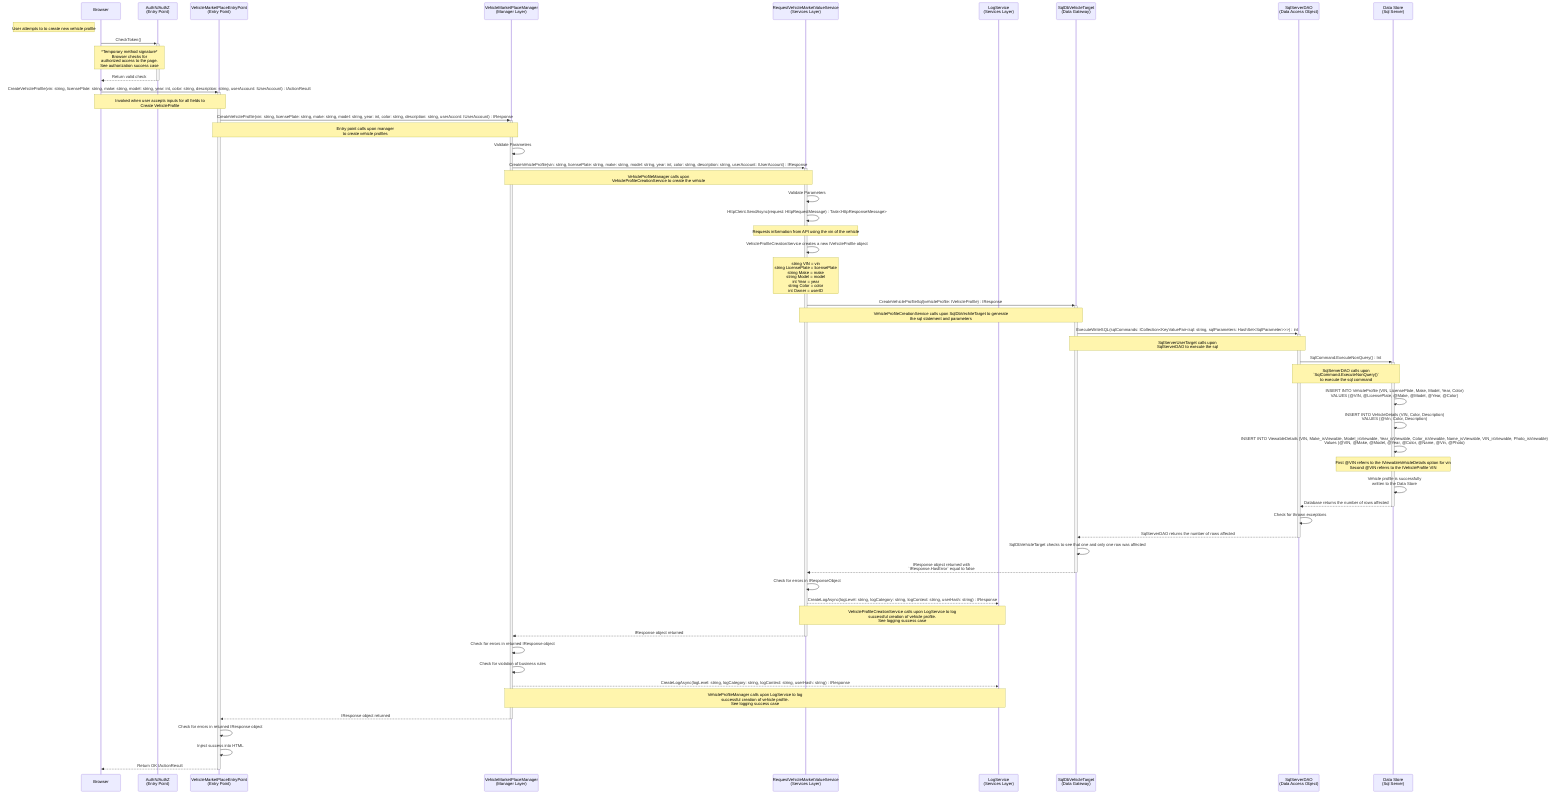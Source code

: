 sequenceDiagram
participant u as Browser
participant az as AuthN/AuthZ<br>(Entry Point)
participant e as VehicleMarketPlaceEntryPoint<br>(Entry Point)
participant vpm as VehicleMarketPlaceManager<br>(Manager Layer)
participant vps as RequestVehicleMarketValueService<br>(Services Layer)
participant ll as LogService<br>(Services Layer)
participant dg as SqlDbVehicleTarget<br>(Data Gateway)
participant da as SqlServerDAO<br>(Data Access Object)
participant ds as Data Store<br>(Sql Server)

Note Left of u: User attempts to to create new vehicle profile
u->>+az: CheckToken() 
    Note over u,az: *Temporary method signature*<br>Browser checks for<br>authorized access to the page.<br>See authorization success case
az-->>-u: Return valid check

u->>+e: CreateVehicleProfile(vin: string, licensePlate: string, make: string, model: string, year: int, color: string, description: string, userAccount: IUserAccount) : IActionResult
    Note over u,e: Invoked when user accepts inputs for all fields to<br>Create VehicleProfile

    e->>+vpm: CreateVehicleProfile(vin: string, licensePlate: string, make: string, model: string, year: int, color: string, description: string, userAccont: IUserAccount) : IResponse
        Note over e,vpm: Entry point calls upon manager<br>to create vehicle profiles
        
        vpm->>vpm: Validate Parameters

        vpm->>+vps: CreateVehicleProfile(vin: string, licensePlate: string, make: string, model: string, year: int, color: string, description: string, userAccount: IUserAccount) : IResponse
            Note over vpm,vps: VehicleProfileManager calls upon<br>VehicleProfileCreationService to create the vehicle

            vps->>vps: Validate Parameters

            # Use api to search for other details on the vehicle
            vps->>vps: HttpCleint.SendAsync(request: HttpRequestMessage) : Task<HttpResponseMessage>
                Note over vps,vps: Requests information from API using the vin of the vehicle

            # Create new IVehicleProfile Object
            vps->>vps: VehicleProfileCreationService creates a new IVehicleProfile object
                Note over vps,vps: string VIN = vin<br>string LicensePlate = licensePlate<br>string Make = make<br>string Model = model<br>int Year = year<br>string Color = color<br>int Owner = userID

            # Create default IPublicVehicleProfileDetails object

            # Send to data store
            vps->>+dg: CreateVehicleProfileSql(vehicleProfile: IVehicleProfile) : IResponse
                Note over vps,dg: VehicleProfileCreationService calls upon SqlDbVechileTarget to generate<br>the sql statement and parameters

                dg->>+da: ExecuteWriteSQL(sqlCommands: ICollection<KeyValuePair<sql: string, sqlParameters: HashSet<SqlParameter>>>) : int
                    Note over dg,da: SqlServerUserTarget calls upon<br>SqlServerDAO to execute the sql

                    da->>+ds: SqlCommand.ExecuteNonQuery() : Int
                        Note over da,ds: SqlServerDAO calls upon<br>`SqlCommand.ExecuteNonQuery()`<br>to execute the sql command

                        ds->>ds: INSERT INTO VehicleProfile (VIN, LicensePlate, Make, Model, Year, Color)<br>VALUES (@VIN, @LicensePlate, @Make, @Model, @Year, @Color)

                        ds->>ds: INSERT INTO VehicleDetails (VIN, Color, Description)<br>VALUES (@Vin, Color, Description)

                        ds->>ds: INSERT INTO ViewableDetails (VIN, Make_isViewable, Model_isViewable, Year_isViewable, Color_isViewable, Name_isViewable, VIN_isViewable, Photo_isViewable)<br>Values (@VIN, @Make, @Model, @Year, @Color, @Name, @Vin, @Photo)
                            Note over ds,ds: First @VIN referrs to the IViewableVehicleDetails option for vin<br>Second @VIN referrs to the IVehicleProfile VIN

                        ds->>ds: Vehicle profile is successfully<br>written to the Data Store

                    ds-->>-da: Database returns the number of rows affected

                    da->>da: Check for thrown exceptions

                da-->>-dg: SqlServerDAO returns the number of rows affected

                dg->>dg: SqlDbVehicleTarget checks to see that one and only one row was affected

            dg-->>-vps: IResponse object returned with<br>`IResponse.HasError` equal to false

            vps->>vps: Check for errors in IResponseObject

            # Log successful vehicle creation
            vps-->>ll: CreateLogAsync(logLevel: string, logCategory: string, logContext: string, userHash: string) : IResponse
                Note over vps,ll: VehicleProfileCreationService calls upon LogService to log<br>successful creation of vehicle profile.<br>See logging success case

        vps-->>-vpm: IResponse object returned

        vpm->>vpm: Check for errors in returned IResponse object

        vpm->>vpm: Check for violation of business rules

        # Log successful vehicle creation
        vpm-->>ll: CreateLogAsync(logLevel: string, logCategory: string, logContext: string, userHash: string) : IResponse
            Note over vpm,ll: VehicleProfileManager calls upon LogService to log<br>successful creation of vehicle profile.<br>See logging success case

    vpm-->>-e: IResponse object returned

    e->>e: Check for errors in returned IResponse object

    e->>e: Inject success into HTML
e-->>-u: Return OK IActionResult